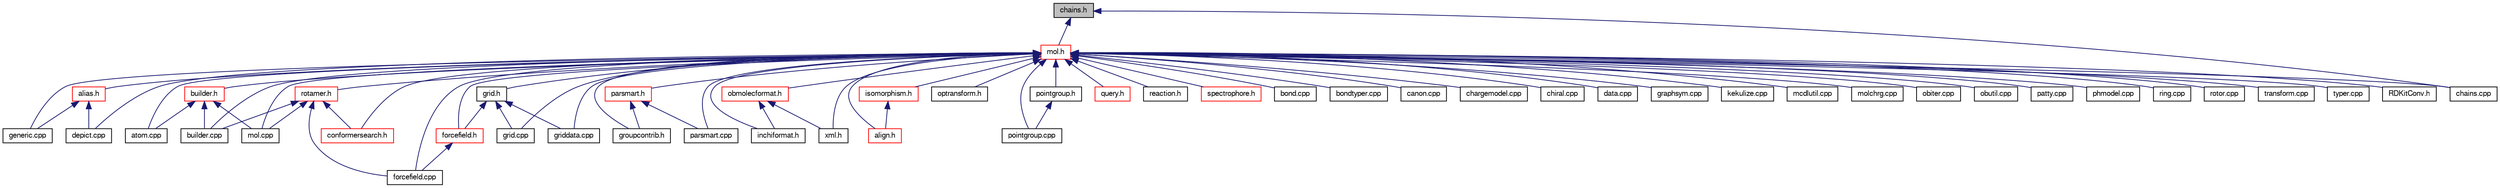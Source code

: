 digraph G
{
  edge [fontname="FreeSans",fontsize="10",labelfontname="FreeSans",labelfontsize="10"];
  node [fontname="FreeSans",fontsize="10",shape=record];
  Node1 [label="chains.h",height=0.2,width=0.4,color="black", fillcolor="grey75", style="filled" fontcolor="black"];
  Node1 -> Node2 [dir=back,color="midnightblue",fontsize="10",style="solid",fontname="FreeSans"];
  Node2 [label="mol.h",height=0.2,width=0.4,color="red", fillcolor="white", style="filled",URL="$mol_8h.shtml",tooltip="Handle molecules. Declarations of OBMol, OBAtom, OBBond, OBResidue. (the main header..."];
  Node2 -> Node3 [dir=back,color="midnightblue",fontsize="10",style="solid",fontname="FreeSans"];
  Node3 [label="alias.h",height=0.2,width=0.4,color="red", fillcolor="white", style="filled",URL="$alias_8h.shtml",tooltip="OBGenericData class to for atom alias data (e.g., in 2D drawing programs for &quot;COOH&quot;)..."];
  Node3 -> Node4 [dir=back,color="midnightblue",fontsize="10",style="solid",fontname="FreeSans"];
  Node4 [label="generic.cpp",height=0.2,width=0.4,color="black", fillcolor="white", style="filled",URL="$generic_8cpp.shtml",tooltip="Handle OBGenericData classes. Custom data for atoms, bonds, etc."];
  Node3 -> Node5 [dir=back,color="midnightblue",fontsize="10",style="solid",fontname="FreeSans"];
  Node5 [label="depict.cpp",height=0.2,width=0.4,color="black", fillcolor="white", style="filled",URL="$depict_8cpp.shtml"];
  Node2 -> Node6 [dir=back,color="midnightblue",fontsize="10",style="solid",fontname="FreeSans"];
  Node6 [label="builder.h",height=0.2,width=0.4,color="red", fillcolor="white", style="filled",URL="$builder_8h.shtml",tooltip="Class to build 3D structures."];
  Node6 -> Node7 [dir=back,color="midnightblue",fontsize="10",style="solid",fontname="FreeSans"];
  Node7 [label="atom.cpp",height=0.2,width=0.4,color="black", fillcolor="white", style="filled",URL="$atom_8cpp.shtml",tooltip="Handle OBAtom class."];
  Node6 -> Node8 [dir=back,color="midnightblue",fontsize="10",style="solid",fontname="FreeSans"];
  Node8 [label="builder.cpp",height=0.2,width=0.4,color="black", fillcolor="white", style="filled",URL="$builder_8cpp.shtml",tooltip="Handle OBBuilder class."];
  Node6 -> Node9 [dir=back,color="midnightblue",fontsize="10",style="solid",fontname="FreeSans"];
  Node9 [label="mol.cpp",height=0.2,width=0.4,color="black", fillcolor="white", style="filled",URL="$mol_8cpp.shtml",tooltip="Handle molecules. Implementation of OBMol."];
  Node2 -> Node10 [dir=back,color="midnightblue",fontsize="10",style="solid",fontname="FreeSans"];
  Node10 [label="conformersearch.h",height=0.2,width=0.4,color="red", fillcolor="white", style="filled",URL="$conformersearch_8h.shtml"];
  Node2 -> Node11 [dir=back,color="midnightblue",fontsize="10",style="solid",fontname="FreeSans"];
  Node11 [label="forcefield.h",height=0.2,width=0.4,color="red", fillcolor="white", style="filled",URL="$forcefield_8h.shtml",tooltip="Handle forcefields."];
  Node11 -> Node12 [dir=back,color="midnightblue",fontsize="10",style="solid",fontname="FreeSans"];
  Node12 [label="forcefield.cpp",height=0.2,width=0.4,color="black", fillcolor="white", style="filled",URL="$forcefield_8cpp.shtml",tooltip="Handle OBForceField class."];
  Node2 -> Node13 [dir=back,color="midnightblue",fontsize="10",style="solid",fontname="FreeSans"];
  Node13 [label="grid.h",height=0.2,width=0.4,color="black", fillcolor="white", style="filled",URL="$grid_8h.shtml",tooltip="Handle grids of values."];
  Node13 -> Node11 [dir=back,color="midnightblue",fontsize="10",style="solid",fontname="FreeSans"];
  Node13 -> Node14 [dir=back,color="midnightblue",fontsize="10",style="solid",fontname="FreeSans"];
  Node14 [label="grid.cpp",height=0.2,width=0.4,color="black", fillcolor="white", style="filled",URL="$grid_8cpp.shtml",tooltip="Handle grids of values."];
  Node13 -> Node15 [dir=back,color="midnightblue",fontsize="10",style="solid",fontname="FreeSans"];
  Node15 [label="griddata.cpp",height=0.2,width=0.4,color="black", fillcolor="white", style="filled",URL="$griddata_8cpp.shtml",tooltip="OBGenericData class to connect numeric grids (e.g., orbitals, electrostatic potential)..."];
  Node2 -> Node16 [dir=back,color="midnightblue",fontsize="10",style="solid",fontname="FreeSans"];
  Node16 [label="groupcontrib.h",height=0.2,width=0.4,color="black", fillcolor="white", style="filled",URL="$groupcontrib_8h.shtml",tooltip="Handle group contribution algorithms."];
  Node2 -> Node17 [dir=back,color="midnightblue",fontsize="10",style="solid",fontname="FreeSans"];
  Node17 [label="inchiformat.h",height=0.2,width=0.4,color="black", fillcolor="white", style="filled",URL="$inchiformat_8h.shtml"];
  Node2 -> Node18 [dir=back,color="midnightblue",fontsize="10",style="solid",fontname="FreeSans"];
  Node18 [label="isomorphism.h",height=0.2,width=0.4,color="red", fillcolor="white", style="filled",URL="$isomorphism_8h.shtml"];
  Node18 -> Node19 [dir=back,color="midnightblue",fontsize="10",style="solid",fontname="FreeSans"];
  Node19 [label="align.h",height=0.2,width=0.4,color="red", fillcolor="white", style="filled",URL="$align_8h.shtml"];
  Node2 -> Node20 [dir=back,color="midnightblue",fontsize="10",style="solid",fontname="FreeSans"];
  Node20 [label="obmolecformat.h",height=0.2,width=0.4,color="red", fillcolor="white", style="filled",URL="$obmolecformat_8h.shtml",tooltip="Subclass of OBFormat for conversion of OBMol."];
  Node20 -> Node17 [dir=back,color="midnightblue",fontsize="10",style="solid",fontname="FreeSans"];
  Node20 -> Node21 [dir=back,color="midnightblue",fontsize="10",style="solid",fontname="FreeSans"];
  Node21 [label="xml.h",height=0.2,width=0.4,color="black", fillcolor="white", style="filled",URL="$xml_8h.shtml",tooltip="Declaration of XMLConversion, declaration and definition of XMLBaseFormat and XMLMoleculeFormat..."];
  Node2 -> Node22 [dir=back,color="midnightblue",fontsize="10",style="solid",fontname="FreeSans"];
  Node22 [label="optransform.h",height=0.2,width=0.4,color="black", fillcolor="white", style="filled",URL="$optransform_8h.shtml",tooltip="Operations to change molecules using a datafile of chemical transformations OBChemTsfm..."];
  Node2 -> Node23 [dir=back,color="midnightblue",fontsize="10",style="solid",fontname="FreeSans"];
  Node23 [label="parsmart.h",height=0.2,width=0.4,color="red", fillcolor="white", style="filled",URL="$parsmart_8h.shtml",tooltip="Daylight SMARTS parser."];
  Node23 -> Node16 [dir=back,color="midnightblue",fontsize="10",style="solid",fontname="FreeSans"];
  Node23 -> Node24 [dir=back,color="midnightblue",fontsize="10",style="solid",fontname="FreeSans"];
  Node24 [label="parsmart.cpp",height=0.2,width=0.4,color="black", fillcolor="white", style="filled",URL="$parsmart_8cpp.shtml",tooltip="Implementation of Daylight SMARTS parser."];
  Node2 -> Node25 [dir=back,color="midnightblue",fontsize="10",style="solid",fontname="FreeSans"];
  Node25 [label="pointgroup.h",height=0.2,width=0.4,color="black", fillcolor="white", style="filled",URL="$pointgroup_8h.shtml",tooltip="Brute-force point group detection."];
  Node25 -> Node26 [dir=back,color="midnightblue",fontsize="10",style="solid",fontname="FreeSans"];
  Node26 [label="pointgroup.cpp",height=0.2,width=0.4,color="black", fillcolor="white", style="filled",URL="$pointgroup_8cpp.shtml",tooltip="Brute-force point group detection."];
  Node2 -> Node27 [dir=back,color="midnightblue",fontsize="10",style="solid",fontname="FreeSans"];
  Node27 [label="query.h",height=0.2,width=0.4,color="red", fillcolor="white", style="filled",URL="$query_8h.shtml"];
  Node2 -> Node28 [dir=back,color="midnightblue",fontsize="10",style="solid",fontname="FreeSans"];
  Node28 [label="reaction.h",height=0.2,width=0.4,color="black", fillcolor="white", style="filled",URL="$reaction_8h.shtml",tooltip="Handle chemical reactions (i.e., lists of reagents and products)."];
  Node2 -> Node29 [dir=back,color="midnightblue",fontsize="10",style="solid",fontname="FreeSans"];
  Node29 [label="rotamer.h",height=0.2,width=0.4,color="red", fillcolor="white", style="filled",URL="$rotamer_8h.shtml",tooltip="Handle rotamer list data."];
  Node29 -> Node10 [dir=back,color="midnightblue",fontsize="10",style="solid",fontname="FreeSans"];
  Node29 -> Node8 [dir=back,color="midnightblue",fontsize="10",style="solid",fontname="FreeSans"];
  Node29 -> Node12 [dir=back,color="midnightblue",fontsize="10",style="solid",fontname="FreeSans"];
  Node29 -> Node9 [dir=back,color="midnightblue",fontsize="10",style="solid",fontname="FreeSans"];
  Node2 -> Node30 [dir=back,color="midnightblue",fontsize="10",style="solid",fontname="FreeSans"];
  Node30 [label="spectrophore.h",height=0.2,width=0.4,color="red", fillcolor="white", style="filled",URL="$spectrophore_8h.shtml",tooltip="Class to compute Spectrophores&tm;."];
  Node2 -> Node21 [dir=back,color="midnightblue",fontsize="10",style="solid",fontname="FreeSans"];
  Node2 -> Node19 [dir=back,color="midnightblue",fontsize="10",style="solid",fontname="FreeSans"];
  Node2 -> Node7 [dir=back,color="midnightblue",fontsize="10",style="solid",fontname="FreeSans"];
  Node2 -> Node31 [dir=back,color="midnightblue",fontsize="10",style="solid",fontname="FreeSans"];
  Node31 [label="bond.cpp",height=0.2,width=0.4,color="black", fillcolor="white", style="filled",URL="$bond_8cpp.shtml",tooltip="Handle OBBond class."];
  Node2 -> Node32 [dir=back,color="midnightblue",fontsize="10",style="solid",fontname="FreeSans"];
  Node32 [label="bondtyper.cpp",height=0.2,width=0.4,color="black", fillcolor="white", style="filled",URL="$bondtyper_8cpp.shtml",tooltip="Bond typer to perceive connectivity and bond orders/types."];
  Node2 -> Node8 [dir=back,color="midnightblue",fontsize="10",style="solid",fontname="FreeSans"];
  Node2 -> Node33 [dir=back,color="midnightblue",fontsize="10",style="solid",fontname="FreeSans"];
  Node33 [label="canon.cpp",height=0.2,width=0.4,color="black", fillcolor="white", style="filled",URL="$canon_8cpp.shtml",tooltip="Canonical numbering of SMILES, molecules and fragments."];
  Node2 -> Node34 [dir=back,color="midnightblue",fontsize="10",style="solid",fontname="FreeSans"];
  Node34 [label="chains.cpp",height=0.2,width=0.4,color="black", fillcolor="white", style="filled",URL="$chains_8cpp.shtml",tooltip="Parse for macromolecule chains and residues."];
  Node2 -> Node35 [dir=back,color="midnightblue",fontsize="10",style="solid",fontname="FreeSans"];
  Node35 [label="chargemodel.cpp",height=0.2,width=0.4,color="black", fillcolor="white", style="filled",URL="$chargemodel_8cpp.shtml",tooltip="Base class for molecular partial charge models."];
  Node2 -> Node36 [dir=back,color="midnightblue",fontsize="10",style="solid",fontname="FreeSans"];
  Node36 [label="chiral.cpp",height=0.2,width=0.4,color="black", fillcolor="white", style="filled",URL="$chiral_8cpp.shtml",tooltip="Detect chiral atoms and molecules."];
  Node2 -> Node37 [dir=back,color="midnightblue",fontsize="10",style="solid",fontname="FreeSans"];
  Node37 [label="data.cpp",height=0.2,width=0.4,color="black", fillcolor="white", style="filled",URL="$data_8cpp.shtml",tooltip="Global data and resource file parsers."];
  Node2 -> Node12 [dir=back,color="midnightblue",fontsize="10",style="solid",fontname="FreeSans"];
  Node2 -> Node4 [dir=back,color="midnightblue",fontsize="10",style="solid",fontname="FreeSans"];
  Node2 -> Node38 [dir=back,color="midnightblue",fontsize="10",style="solid",fontname="FreeSans"];
  Node38 [label="graphsym.cpp",height=0.2,width=0.4,color="black", fillcolor="white", style="filled",URL="$graphsym_8cpp.shtml",tooltip="XXXX."];
  Node2 -> Node14 [dir=back,color="midnightblue",fontsize="10",style="solid",fontname="FreeSans"];
  Node2 -> Node15 [dir=back,color="midnightblue",fontsize="10",style="solid",fontname="FreeSans"];
  Node2 -> Node39 [dir=back,color="midnightblue",fontsize="10",style="solid",fontname="FreeSans"];
  Node39 [label="kekulize.cpp",height=0.2,width=0.4,color="black", fillcolor="white", style="filled",URL="$kekulize_8cpp.shtml",tooltip="Alternate algorithm to kekulize a molecule (OBMol::NewPerceiveKekuleBonds())."];
  Node2 -> Node40 [dir=back,color="midnightblue",fontsize="10",style="solid",fontname="FreeSans"];
  Node40 [label="mcdlutil.cpp",height=0.2,width=0.4,color="black", fillcolor="white", style="filled",URL="$mcdlutil_8cpp.shtml"];
  Node2 -> Node9 [dir=back,color="midnightblue",fontsize="10",style="solid",fontname="FreeSans"];
  Node2 -> Node41 [dir=back,color="midnightblue",fontsize="10",style="solid",fontname="FreeSans"];
  Node41 [label="molchrg.cpp",height=0.2,width=0.4,color="black", fillcolor="white", style="filled",URL="$molchrg_8cpp.shtml",tooltip="Assign Gasteiger partial charges."];
  Node2 -> Node42 [dir=back,color="midnightblue",fontsize="10",style="solid",fontname="FreeSans"];
  Node42 [label="obiter.cpp",height=0.2,width=0.4,color="black", fillcolor="white", style="filled",URL="$obiter_8cpp.shtml",tooltip="STL-style iterators for Open Babel."];
  Node2 -> Node43 [dir=back,color="midnightblue",fontsize="10",style="solid",fontname="FreeSans"];
  Node43 [label="obutil.cpp",height=0.2,width=0.4,color="black", fillcolor="white", style="filled",URL="$obutil_8cpp.shtml",tooltip="Various utility methods."];
  Node2 -> Node24 [dir=back,color="midnightblue",fontsize="10",style="solid",fontname="FreeSans"];
  Node2 -> Node44 [dir=back,color="midnightblue",fontsize="10",style="solid",fontname="FreeSans"];
  Node44 [label="patty.cpp",height=0.2,width=0.4,color="black", fillcolor="white", style="filled",URL="$patty_8cpp.shtml",tooltip="Programmable atom typer."];
  Node2 -> Node45 [dir=back,color="midnightblue",fontsize="10",style="solid",fontname="FreeSans"];
  Node45 [label="phmodel.cpp",height=0.2,width=0.4,color="black", fillcolor="white", style="filled",URL="$phmodel_8cpp.shtml",tooltip="Read pH rules and assign charges."];
  Node2 -> Node26 [dir=back,color="midnightblue",fontsize="10",style="solid",fontname="FreeSans"];
  Node2 -> Node46 [dir=back,color="midnightblue",fontsize="10",style="solid",fontname="FreeSans"];
  Node46 [label="ring.cpp",height=0.2,width=0.4,color="black", fillcolor="white", style="filled",URL="$ring_8cpp.shtml",tooltip="Deal with rings, find smallest set of smallest rings (SSSR)."];
  Node2 -> Node47 [dir=back,color="midnightblue",fontsize="10",style="solid",fontname="FreeSans"];
  Node47 [label="rotor.cpp",height=0.2,width=0.4,color="black", fillcolor="white", style="filled",URL="$rotor_8cpp.shtml",tooltip="Rotate dihedral angles according to rotor rules."];
  Node2 -> Node48 [dir=back,color="midnightblue",fontsize="10",style="solid",fontname="FreeSans"];
  Node48 [label="transform.cpp",height=0.2,width=0.4,color="black", fillcolor="white", style="filled",URL="$transform_8cpp.shtml",tooltip="Perform command-line requested transformations for OBMol and SMARTS filtering."];
  Node2 -> Node49 [dir=back,color="midnightblue",fontsize="10",style="solid",fontname="FreeSans"];
  Node49 [label="typer.cpp",height=0.2,width=0.4,color="black", fillcolor="white", style="filled",URL="$typer_8cpp.shtml",tooltip="Open Babel atom and aromaticity typer."];
  Node2 -> Node5 [dir=back,color="midnightblue",fontsize="10",style="solid",fontname="FreeSans"];
  Node2 -> Node50 [dir=back,color="midnightblue",fontsize="10",style="solid",fontname="FreeSans"];
  Node50 [label="RDKitConv.h",height=0.2,width=0.4,color="black", fillcolor="white", style="filled",URL="$RDKitConv_8h.shtml",tooltip="Allow conversion from OBMol to RDKit RWMol."];
  Node1 -> Node34 [dir=back,color="midnightblue",fontsize="10",style="solid",fontname="FreeSans"];
}
